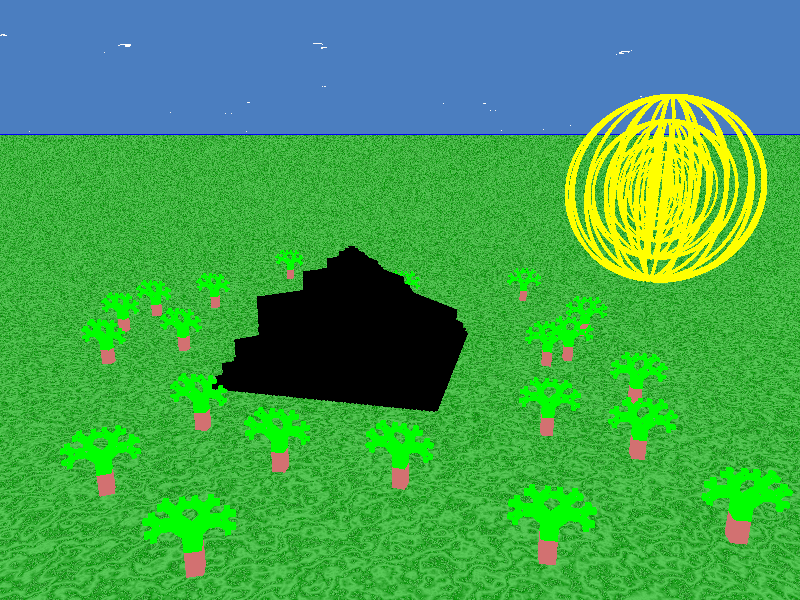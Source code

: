 #include "textures.inc" 
#include "colors.inc"
#include "stones.inc"

camera {
location <35,15,-18> look_at <-2,3,5>
}

sky_sphere { pigment { color rgb Blue } } 
light_source {< 25, 25, -5> color rgb Yellow } 
light_source {< 25, 25,-5 > color rgb Orange }
//light_source {< 30, 25,-10 > color rgb White } 



//--------------------------------------------CIELO--------------------------------------------//


plane{<0,1,0>,1 hollow  // 
      
        texture{ pigment {color rgb<0.1,0.3,0.75>*0.7}
                 #if (version = 3.7 )  finish {emission 1 diffuse 0}
                 #else                 finish { ambient 1 diffuse 0}
                 #end 
               } // end texture 1

        texture{ pigment{ bozo turbulence 0.75
                          octaves 6  omega 0.7 lambda 2 
                          color_map {
                          [0.0  color rgb <0.95, 0.95, 0.95> ]
                          [0.05  color rgb <1, 1, 1>*1.25 ]
                          [0.15 color rgb <0.85, 0.85, 0.85> ]
                          [0.55 color rgbt <1, 1, 1, 1>*1 ]
                          [1.0 color rgbt <1, 1, 1, 1>*1 ]
                          } // end color_map 
                         translate< 3, 0,-1>
                         scale <0.3, 0.4, 0.2>*3
                        } // end pigment
                 #if (version = 3.7 )  finish {emission 1 diffuse 0}
                 #else                 finish { ambient 1 diffuse 0}
                 #end 
               } // end texture 2
       scale 10000
     }


//--------------------------------------------CESPED-------------------------------------------//
    
    
plane { <0,1,0>, 0 texture {pigment {Jade}}}
 
/*
plane {
    <0, 1, 0>, 0
    texture {
        pigment {
            gradient x       //this is the PATTERN_TYPE
            pigment_map {
                [0.3 wood scale 0.2]
                [0.3 Jade]    //this is a pigment identifier
                [0.6 Jade]
                [0.9 marble turbulence 1]
            }
        }
    }
} 
 */



//-----------------------------------------------TEMPLO------------------------------------------//

#declare cubo = box {
        <0,0,0>,
        <5,4,-5>
        texture {T_Stone11}
}

#declare cubo2 = box {
        <0,0,0>,
        <-5,4,-5>
        texture {T_Stone11}  
} 

#declare cubo3 = box {
        <0,0,0>,
        <5,4,5>
        texture {T_Stone11}  
}

#declare cubo4 = box {
        <0,0,0>,
        <-5,4,5>
        texture {T_Stone11}  
}

 


#declare aux1 = 10; 
#declare aux2 = 8; 
#macro myfractal1 (s, centro, centro2, it, recursividad)
	#if(it<recursividad)
	
	        object { cubo scale s translate centro translate centro2
	        }       
	               
		myfractal1 (s/2, centro + aux2/(pow(2,it))*y, 0, it + 1, recursividad)
		myfractal1 (s/2, centro + aux1/(pow(2,it))*-z, 0, it + 1, recursividad) 
		myfractal1 (s/2, centro + aux1/(pow(2,it))*x, 0, it + 1, recursividad)
	#end 
#end  


#macro myfractal2 (s, centro, centro2, it, recursividad)
	#if(it<recursividad)

	        object { cubo2 scale s translate centro translate centro2
	        }       
	                      
		myfractal2 (s/2, centro + aux2/(pow(2,it))*y, 0, it + 1, recursividad)
		myfractal2 (s/2, centro + aux1/(pow(2,it))*-z, 0, it + 1, recursividad)  
		myfractal2 (s/2, centro + aux1/(pow(2,it))*-x, 0, it + 1, recursividad)
	#end 
#end 

#macro myfractal3 (s, centro, centro2, it, recursividad)
	#if(it<recursividad)
	
	        object { cubo3 scale s translate centro translate centro2
	        }       
	                 
		myfractal3 (s/2, centro + aux2/(pow(2,it))*y, 0, it + 1, recursividad)
		myfractal3 (s/2, centro + aux1/(pow(2,it))*x, 0, it + 1, recursividad)
		myfractal3 (s/2, centro + aux1/(pow(2,it))*z, 0, it + 1, recursividad)  
	#end 
#end 

#macro myfractal4 (s, centro, centro2, it, recursividad)
	#if(it<recursividad) 
	    
	        object { cubo4 scale s translate centro translate centro2
	        }    
	                    
		myfractal4 (s/2, centro + aux2/(pow(2,it))*y, 0, it + 1, recursividad)
		myfractal4 (s/2, centro + aux1/(pow(2,it))*-x, 0, it + 1, recursividad)
		myfractal4 (s/2, centro + aux1/(pow(2,it))*z, 0, it + 1, recursividad)  
	#end 
#end

myfractal3 (1, 0, 0, 1, 7)
myfractal4 (1, 0, 0, 1, 7)
myfractal1 (1, 0, 0, 1, 7)
myfractal2 (1, 0, 0, 1, 7) 


                              
//-----------------------------------------------ARBOL---------------------------------------------//                    


#declare hojas = box {  
    <0,0,0>,
    <3,3,3>
    pigment {color Green}
}   

#declare fractal = hojas;
#declare iteration = 0;
#while (iteration<4)
	#declare fractal = 
		union {
			object {hojas}
			object { fractal scale 0.75 rotate <0,0,45> translate <0,3,0> }
			object { fractal scale 0.75 rotate <0,0,-45> translate <1.5,4.5,0> } 
		}
	#declare iteration= iteration + 1;
#end  

#declare tronco = box {
     <0,0,0>,
     <3,5,3>
     pigment {color Brown}
}    

#declare arbol = union {

    object {fractal translate <0,5,0>}
    object {tronco} 
    
}
  
  

object {arbol scale 1/5 rotate <0,-40,0> translate <15,0,-6>}
object {arbol scale 1/5 rotate <0,-50,0> translate <5,0,-12> }
object {arbol scale 1/5 rotate <0,-80,0> translate <9,0,-17> }
object {arbol scale 1/5 rotate <0,-50,0> translate <11,0,-10> }
object {arbol scale 1/5 rotate <0,-70,0> translate <16,0,-15> }
object {arbol scale 1/5 rotate <0,-50,0> translate <-5,0,20> }
object {arbol scale 1/5 rotate <0,-50,0> translate <15,0,10> }
object {arbol scale 1/5 rotate <0,-50,0> translate <8,0,12> }
object {arbol scale 1/5 rotate <0,-50,0> translate <5,0,17> }
object {arbol scale 1/5 rotate <0,-50,0> translate <19,0,5> }
object {arbol scale 1/5 rotate <0,-50,0> translate <25,0,3> }
object {arbol scale 1/5 rotate <0,-50,0> translate <15,0,3> }
object {arbol scale 1/5 rotate <0,-50,0> translate <-10,0,10> }
object {arbol scale 1/5 rotate <0,-50,0> translate <-25,0,5> } 
object {arbol scale 1/5 rotate <0,-50,0> translate <-15,0,-13> }
object {arbol scale 1/5 rotate <0,-50,0> translate <-18,0,-10> }
object {arbol scale 1/5 rotate <0,-50,0> translate <-18,0,-5> }
object {arbol scale 1/5 rotate <0,-50,0> translate <-8,0,-15> }
object {arbol scale 1/5 rotate <0,-50,0> translate <-8,0,-10> }
object {arbol scale 1/5 rotate <0,-50,0> translate <-18,0,-10> }
object {arbol scale 1/5 rotate <0,-50,0> translate <-18,0,10> } 
object {arbol scale 1/5 rotate <0,-50,0> translate <8,0,10> } 
object {arbol scale 1/5 rotate <0,-50,0> translate <22,0,-4> }


//--------------------------------------------SOL-----------------------------------------//


#declare ab = torus {
    5,0.1
    rotate <90,0,0> 
    pigment {color Yellow}
} 
  

#declare fractal = ab;
#declare iteration = 0;
#while (iteration<9)
	#declare fractal = 
		union {
			object {ab}  
			object { fractal rotate <0,20,0> } 
			object { fractal scale 0.75 }
			 
		}
	#declare iteration= iteration + 1;
#end    

object {fractal scale 1/3 translate <28,14,-8> }
    
    
